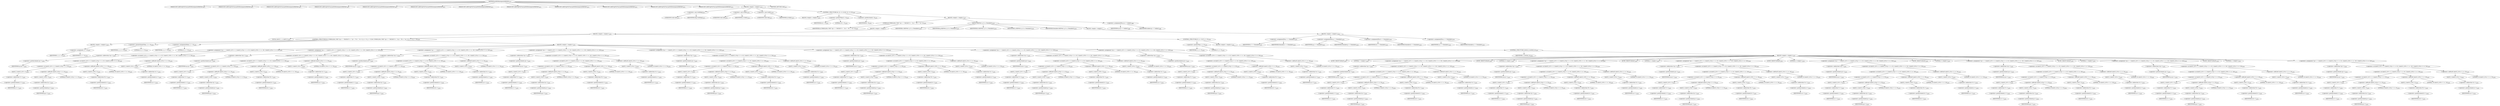 digraph "putRGBAAseparate8bittile" {  
"53842" [label = <(METHOD,putRGBAAseparate8bittile)<SUB>1871</SUB>> ]
"53843" [label = <(PARAM,DECLARESepPutFunc(putRGBAAseparate8bittile))<SUB>1871</SUB>> ]
"53844" [label = <(PARAM,DECLARESepPutFunc(putRGBAAseparate8bittile))<SUB>1871</SUB>> ]
"53845" [label = <(PARAM,DECLARESepPutFunc(putRGBAAseparate8bittile))<SUB>1871</SUB>> ]
"53846" [label = <(PARAM,DECLARESepPutFunc(putRGBAAseparate8bittile))<SUB>1871</SUB>> ]
"53847" [label = <(PARAM,DECLARESepPutFunc(putRGBAAseparate8bittile))<SUB>1871</SUB>> ]
"53848" [label = <(PARAM,DECLARESepPutFunc(putRGBAAseparate8bittile))<SUB>1871</SUB>> ]
"53849" [label = <(PARAM,DECLARESepPutFunc(putRGBAAseparate8bittile))<SUB>1871</SUB>> ]
"53850" [label = <(PARAM,DECLARESepPutFunc(putRGBAAseparate8bittile))<SUB>1871</SUB>> ]
"53851" [label = <(PARAM,DECLARESepPutFunc(putRGBAAseparate8bittile))<SUB>1871</SUB>> ]
"53852" [label = <(PARAM,DECLARESepPutFunc(putRGBAAseparate8bittile))<SUB>1871</SUB>> ]
"53853" [label = <(PARAM,DECLARESepPutFunc(putRGBAAseparate8bittile))<SUB>1871</SUB>> ]
"53854" [label = <(PARAM,DECLARESepPutFunc(putRGBAAseparate8bittile))<SUB>1871</SUB>> ]
"53855" [label = <(BLOCK,&lt;empty&gt;,&lt;empty&gt;)<SUB>1872</SUB>> ]
"53856" [label = <(&lt;operator&gt;.cast,(void)img)<SUB>1873</SUB>> ]
"53857" [label = <(UNKNOWN,void,void)<SUB>1873</SUB>> ]
"53858" [label = <(IDENTIFIER,img,(void)img)<SUB>1873</SUB>> ]
"53859" [label = <(&lt;operator&gt;.cast,(void)x)<SUB>1874</SUB>> ]
"53860" [label = <(UNKNOWN,void,void)<SUB>1874</SUB>> ]
"53861" [label = <(IDENTIFIER,x,(void)x)<SUB>1874</SUB>> ]
"53862" [label = <(&lt;operator&gt;.cast,(void)y)<SUB>1875</SUB>> ]
"53863" [label = <(UNKNOWN,void,void)<SUB>1875</SUB>> ]
"53864" [label = <(IDENTIFIER,y,(void)y)<SUB>1875</SUB>> ]
"53865" [label = <(CONTROL_STRUCTURE,for (;h &gt; 0;--h),for (;h &gt; 0;--h))<SUB>1876</SUB>> ]
"53866" [label = <(BLOCK,&lt;empty&gt;,&lt;empty&gt;)<SUB>1876</SUB>> ]
"53867" [label = <(&lt;operator&gt;.greaterThan,h &gt; 0)<SUB>1876</SUB>> ]
"53868" [label = <(IDENTIFIER,h,h &gt; 0)<SUB>1876</SUB>> ]
"53869" [label = <(LITERAL,0,h &gt; 0)<SUB>1876</SUB>> ]
"53870" [label = <(&lt;operator&gt;.preDecrement,--h)<SUB>1876</SUB>> ]
"53871" [label = <(IDENTIFIER,h,--h)<SUB>1876</SUB>> ]
"53872" [label = <(BLOCK,&lt;empty&gt;,&lt;empty&gt;)<SUB>1877</SUB>> ]
"53873" [label = <(UNROLL8,UNROLL8(w, NOP, *cp++ = PACK4(*r++, *g++, *b++, *a++)))<SUB>1878</SUB>> ]
"53874" [label = <(IDENTIFIER,w,UNROLL8(w, NOP, *cp++ = PACK4(*r++, *g++, *b++, *a++)))<SUB>1878</SUB>> ]
"53875" [label = <(BLOCK,&lt;empty&gt;,&lt;empty&gt;)> ]
"53876" [label = <(BLOCK,&lt;empty&gt;,&lt;empty&gt;)<SUB>1878</SUB>> ]
"53877" [label = <(LOCAL,uint32_t _x: uint32_t)<SUB>1878</SUB>> ]
"53878" [label = <(CONTROL_STRUCTURE,for (UNROLL8(w, NOP, *cp++ = PACK4(*r++, *g++, *b++, *a++))_x &gt;= 8;_x -= 8),for (UNROLL8(w, NOP, *cp++ = PACK4(*r++, *g++, *b++, *a++))_x &gt;= 8;_x -= 8))<SUB>1878</SUB>> ]
"53879" [label = <(BLOCK,&lt;empty&gt;,&lt;empty&gt;)<SUB>1878</SUB>> ]
"53880" [label = <(&lt;operator&gt;.assignment,_x = w)<SUB>1878</SUB>> ]
"53881" [label = <(IDENTIFIER,_x,_x = w)<SUB>1878</SUB>> ]
"53882" [label = <(IDENTIFIER,w,_x = w)<SUB>1878</SUB>> ]
"53883" [label = <(&lt;operator&gt;.greaterEqualsThan,_x &gt;= 8)<SUB>1878</SUB>> ]
"53884" [label = <(IDENTIFIER,_x,_x &gt;= 8)<SUB>1878</SUB>> ]
"53885" [label = <(LITERAL,8,_x &gt;= 8)<SUB>1878</SUB>> ]
"53886" [label = <(&lt;operator&gt;.assignmentMinus,_x -= 8)<SUB>1878</SUB>> ]
"53887" [label = <(IDENTIFIER,_x,_x -= 8)<SUB>1878</SUB>> ]
"53888" [label = <(LITERAL,8,_x -= 8)<SUB>1878</SUB>> ]
"53889" [label = <(BLOCK,&lt;empty&gt;,&lt;empty&gt;)<SUB>1878</SUB>> ]
"53890" [label = <(&lt;operator&gt;.assignment,*cp++ = ((uint32_t)(*r++) | ((uint32_t)(*g++) &lt;&lt; 8) | ((uint32_t)(*b++) &lt;&lt; 16) | ((uint32_t)(*a++) &lt;&lt; 24)))<SUB>1878</SUB>> ]
"53891" [label = <(&lt;operator&gt;.indirection,*cp++)<SUB>1878</SUB>> ]
"53892" [label = <(&lt;operator&gt;.postIncrement,cp++)<SUB>1878</SUB>> ]
"53893" [label = <(IDENTIFIER,cp,cp++)<SUB>1878</SUB>> ]
"53894" [label = <(&lt;operator&gt;.or,(uint32_t)(*r++) | ((uint32_t)(*g++) &lt;&lt; 8) | ((uint32_t)(*b++) &lt;&lt; 16) | ((uint32_t)(*a++) &lt;&lt; 24))<SUB>1878</SUB>> ]
"53895" [label = <(&lt;operator&gt;.or,(uint32_t)(*r++) | ((uint32_t)(*g++) &lt;&lt; 8) | ((uint32_t)(*b++) &lt;&lt; 16))<SUB>1878</SUB>> ]
"53896" [label = <(&lt;operator&gt;.or,(uint32_t)(*r++) | ((uint32_t)(*g++) &lt;&lt; 8))<SUB>1878</SUB>> ]
"53897" [label = <(uint32_t,(uint32_t)(*r++))<SUB>1878</SUB>> ]
"53898" [label = <(&lt;operator&gt;.indirection,*r++)<SUB>1878</SUB>> ]
"53899" [label = <(&lt;operator&gt;.postIncrement,r++)<SUB>1878</SUB>> ]
"53900" [label = <(IDENTIFIER,r,r++)<SUB>1878</SUB>> ]
"53901" [label = <(&lt;operator&gt;.shiftLeft,(uint32_t)(*g++) &lt;&lt; 8)<SUB>1878</SUB>> ]
"53902" [label = <(uint32_t,(uint32_t)(*g++))<SUB>1878</SUB>> ]
"53903" [label = <(&lt;operator&gt;.indirection,*g++)<SUB>1878</SUB>> ]
"53904" [label = <(&lt;operator&gt;.postIncrement,g++)<SUB>1878</SUB>> ]
"53905" [label = <(IDENTIFIER,g,g++)<SUB>1878</SUB>> ]
"53906" [label = <(LITERAL,8,(uint32_t)(*g++) &lt;&lt; 8)<SUB>1878</SUB>> ]
"53907" [label = <(&lt;operator&gt;.shiftLeft,(uint32_t)(*b++) &lt;&lt; 16)<SUB>1878</SUB>> ]
"53908" [label = <(uint32_t,(uint32_t)(*b++))<SUB>1878</SUB>> ]
"53909" [label = <(&lt;operator&gt;.indirection,*b++)<SUB>1878</SUB>> ]
"53910" [label = <(&lt;operator&gt;.postIncrement,b++)<SUB>1878</SUB>> ]
"53911" [label = <(IDENTIFIER,b,b++)<SUB>1878</SUB>> ]
"53912" [label = <(LITERAL,16,(uint32_t)(*b++) &lt;&lt; 16)<SUB>1878</SUB>> ]
"53913" [label = <(&lt;operator&gt;.shiftLeft,(uint32_t)(*a++) &lt;&lt; 24)<SUB>1878</SUB>> ]
"53914" [label = <(uint32_t,(uint32_t)(*a++))<SUB>1878</SUB>> ]
"53915" [label = <(&lt;operator&gt;.indirection,*a++)<SUB>1878</SUB>> ]
"53916" [label = <(&lt;operator&gt;.postIncrement,a++)<SUB>1878</SUB>> ]
"53917" [label = <(IDENTIFIER,a,a++)<SUB>1878</SUB>> ]
"53918" [label = <(LITERAL,24,(uint32_t)(*a++) &lt;&lt; 24)<SUB>1878</SUB>> ]
"53919" [label = <(&lt;operator&gt;.assignment,*cp++ = ((uint32_t)(*r++) | ((uint32_t)(*g++) &lt;&lt; 8) | ((uint32_t)(*b++) &lt;&lt; 16) | ((uint32_t)(*a++) &lt;&lt; 24)))<SUB>1878</SUB>> ]
"53920" [label = <(&lt;operator&gt;.indirection,*cp++)<SUB>1878</SUB>> ]
"53921" [label = <(&lt;operator&gt;.postIncrement,cp++)<SUB>1878</SUB>> ]
"53922" [label = <(IDENTIFIER,cp,cp++)<SUB>1878</SUB>> ]
"53923" [label = <(&lt;operator&gt;.or,(uint32_t)(*r++) | ((uint32_t)(*g++) &lt;&lt; 8) | ((uint32_t)(*b++) &lt;&lt; 16) | ((uint32_t)(*a++) &lt;&lt; 24))<SUB>1878</SUB>> ]
"53924" [label = <(&lt;operator&gt;.or,(uint32_t)(*r++) | ((uint32_t)(*g++) &lt;&lt; 8) | ((uint32_t)(*b++) &lt;&lt; 16))<SUB>1878</SUB>> ]
"53925" [label = <(&lt;operator&gt;.or,(uint32_t)(*r++) | ((uint32_t)(*g++) &lt;&lt; 8))<SUB>1878</SUB>> ]
"53926" [label = <(uint32_t,(uint32_t)(*r++))<SUB>1878</SUB>> ]
"53927" [label = <(&lt;operator&gt;.indirection,*r++)<SUB>1878</SUB>> ]
"53928" [label = <(&lt;operator&gt;.postIncrement,r++)<SUB>1878</SUB>> ]
"53929" [label = <(IDENTIFIER,r,r++)<SUB>1878</SUB>> ]
"53930" [label = <(&lt;operator&gt;.shiftLeft,(uint32_t)(*g++) &lt;&lt; 8)<SUB>1878</SUB>> ]
"53931" [label = <(uint32_t,(uint32_t)(*g++))<SUB>1878</SUB>> ]
"53932" [label = <(&lt;operator&gt;.indirection,*g++)<SUB>1878</SUB>> ]
"53933" [label = <(&lt;operator&gt;.postIncrement,g++)<SUB>1878</SUB>> ]
"53934" [label = <(IDENTIFIER,g,g++)<SUB>1878</SUB>> ]
"53935" [label = <(LITERAL,8,(uint32_t)(*g++) &lt;&lt; 8)<SUB>1878</SUB>> ]
"53936" [label = <(&lt;operator&gt;.shiftLeft,(uint32_t)(*b++) &lt;&lt; 16)<SUB>1878</SUB>> ]
"53937" [label = <(uint32_t,(uint32_t)(*b++))<SUB>1878</SUB>> ]
"53938" [label = <(&lt;operator&gt;.indirection,*b++)<SUB>1878</SUB>> ]
"53939" [label = <(&lt;operator&gt;.postIncrement,b++)<SUB>1878</SUB>> ]
"53940" [label = <(IDENTIFIER,b,b++)<SUB>1878</SUB>> ]
"53941" [label = <(LITERAL,16,(uint32_t)(*b++) &lt;&lt; 16)<SUB>1878</SUB>> ]
"53942" [label = <(&lt;operator&gt;.shiftLeft,(uint32_t)(*a++) &lt;&lt; 24)<SUB>1878</SUB>> ]
"53943" [label = <(uint32_t,(uint32_t)(*a++))<SUB>1878</SUB>> ]
"53944" [label = <(&lt;operator&gt;.indirection,*a++)<SUB>1878</SUB>> ]
"53945" [label = <(&lt;operator&gt;.postIncrement,a++)<SUB>1878</SUB>> ]
"53946" [label = <(IDENTIFIER,a,a++)<SUB>1878</SUB>> ]
"53947" [label = <(LITERAL,24,(uint32_t)(*a++) &lt;&lt; 24)<SUB>1878</SUB>> ]
"53948" [label = <(&lt;operator&gt;.assignment,*cp++ = ((uint32_t)(*r++) | ((uint32_t)(*g++) &lt;&lt; 8) | ((uint32_t)(*b++) &lt;&lt; 16) | ((uint32_t)(*a++) &lt;&lt; 24)))<SUB>1878</SUB>> ]
"53949" [label = <(&lt;operator&gt;.indirection,*cp++)<SUB>1878</SUB>> ]
"53950" [label = <(&lt;operator&gt;.postIncrement,cp++)<SUB>1878</SUB>> ]
"53951" [label = <(IDENTIFIER,cp,cp++)<SUB>1878</SUB>> ]
"53952" [label = <(&lt;operator&gt;.or,(uint32_t)(*r++) | ((uint32_t)(*g++) &lt;&lt; 8) | ((uint32_t)(*b++) &lt;&lt; 16) | ((uint32_t)(*a++) &lt;&lt; 24))<SUB>1878</SUB>> ]
"53953" [label = <(&lt;operator&gt;.or,(uint32_t)(*r++) | ((uint32_t)(*g++) &lt;&lt; 8) | ((uint32_t)(*b++) &lt;&lt; 16))<SUB>1878</SUB>> ]
"53954" [label = <(&lt;operator&gt;.or,(uint32_t)(*r++) | ((uint32_t)(*g++) &lt;&lt; 8))<SUB>1878</SUB>> ]
"53955" [label = <(uint32_t,(uint32_t)(*r++))<SUB>1878</SUB>> ]
"53956" [label = <(&lt;operator&gt;.indirection,*r++)<SUB>1878</SUB>> ]
"53957" [label = <(&lt;operator&gt;.postIncrement,r++)<SUB>1878</SUB>> ]
"53958" [label = <(IDENTIFIER,r,r++)<SUB>1878</SUB>> ]
"53959" [label = <(&lt;operator&gt;.shiftLeft,(uint32_t)(*g++) &lt;&lt; 8)<SUB>1878</SUB>> ]
"53960" [label = <(uint32_t,(uint32_t)(*g++))<SUB>1878</SUB>> ]
"53961" [label = <(&lt;operator&gt;.indirection,*g++)<SUB>1878</SUB>> ]
"53962" [label = <(&lt;operator&gt;.postIncrement,g++)<SUB>1878</SUB>> ]
"53963" [label = <(IDENTIFIER,g,g++)<SUB>1878</SUB>> ]
"53964" [label = <(LITERAL,8,(uint32_t)(*g++) &lt;&lt; 8)<SUB>1878</SUB>> ]
"53965" [label = <(&lt;operator&gt;.shiftLeft,(uint32_t)(*b++) &lt;&lt; 16)<SUB>1878</SUB>> ]
"53966" [label = <(uint32_t,(uint32_t)(*b++))<SUB>1878</SUB>> ]
"53967" [label = <(&lt;operator&gt;.indirection,*b++)<SUB>1878</SUB>> ]
"53968" [label = <(&lt;operator&gt;.postIncrement,b++)<SUB>1878</SUB>> ]
"53969" [label = <(IDENTIFIER,b,b++)<SUB>1878</SUB>> ]
"53970" [label = <(LITERAL,16,(uint32_t)(*b++) &lt;&lt; 16)<SUB>1878</SUB>> ]
"53971" [label = <(&lt;operator&gt;.shiftLeft,(uint32_t)(*a++) &lt;&lt; 24)<SUB>1878</SUB>> ]
"53972" [label = <(uint32_t,(uint32_t)(*a++))<SUB>1878</SUB>> ]
"53973" [label = <(&lt;operator&gt;.indirection,*a++)<SUB>1878</SUB>> ]
"53974" [label = <(&lt;operator&gt;.postIncrement,a++)<SUB>1878</SUB>> ]
"53975" [label = <(IDENTIFIER,a,a++)<SUB>1878</SUB>> ]
"53976" [label = <(LITERAL,24,(uint32_t)(*a++) &lt;&lt; 24)<SUB>1878</SUB>> ]
"53977" [label = <(&lt;operator&gt;.assignment,*cp++ = ((uint32_t)(*r++) | ((uint32_t)(*g++) &lt;&lt; 8) | ((uint32_t)(*b++) &lt;&lt; 16) | ((uint32_t)(*a++) &lt;&lt; 24)))<SUB>1878</SUB>> ]
"53978" [label = <(&lt;operator&gt;.indirection,*cp++)<SUB>1878</SUB>> ]
"53979" [label = <(&lt;operator&gt;.postIncrement,cp++)<SUB>1878</SUB>> ]
"53980" [label = <(IDENTIFIER,cp,cp++)<SUB>1878</SUB>> ]
"53981" [label = <(&lt;operator&gt;.or,(uint32_t)(*r++) | ((uint32_t)(*g++) &lt;&lt; 8) | ((uint32_t)(*b++) &lt;&lt; 16) | ((uint32_t)(*a++) &lt;&lt; 24))<SUB>1878</SUB>> ]
"53982" [label = <(&lt;operator&gt;.or,(uint32_t)(*r++) | ((uint32_t)(*g++) &lt;&lt; 8) | ((uint32_t)(*b++) &lt;&lt; 16))<SUB>1878</SUB>> ]
"53983" [label = <(&lt;operator&gt;.or,(uint32_t)(*r++) | ((uint32_t)(*g++) &lt;&lt; 8))<SUB>1878</SUB>> ]
"53984" [label = <(uint32_t,(uint32_t)(*r++))<SUB>1878</SUB>> ]
"53985" [label = <(&lt;operator&gt;.indirection,*r++)<SUB>1878</SUB>> ]
"53986" [label = <(&lt;operator&gt;.postIncrement,r++)<SUB>1878</SUB>> ]
"53987" [label = <(IDENTIFIER,r,r++)<SUB>1878</SUB>> ]
"53988" [label = <(&lt;operator&gt;.shiftLeft,(uint32_t)(*g++) &lt;&lt; 8)<SUB>1878</SUB>> ]
"53989" [label = <(uint32_t,(uint32_t)(*g++))<SUB>1878</SUB>> ]
"53990" [label = <(&lt;operator&gt;.indirection,*g++)<SUB>1878</SUB>> ]
"53991" [label = <(&lt;operator&gt;.postIncrement,g++)<SUB>1878</SUB>> ]
"53992" [label = <(IDENTIFIER,g,g++)<SUB>1878</SUB>> ]
"53993" [label = <(LITERAL,8,(uint32_t)(*g++) &lt;&lt; 8)<SUB>1878</SUB>> ]
"53994" [label = <(&lt;operator&gt;.shiftLeft,(uint32_t)(*b++) &lt;&lt; 16)<SUB>1878</SUB>> ]
"53995" [label = <(uint32_t,(uint32_t)(*b++))<SUB>1878</SUB>> ]
"53996" [label = <(&lt;operator&gt;.indirection,*b++)<SUB>1878</SUB>> ]
"53997" [label = <(&lt;operator&gt;.postIncrement,b++)<SUB>1878</SUB>> ]
"53998" [label = <(IDENTIFIER,b,b++)<SUB>1878</SUB>> ]
"53999" [label = <(LITERAL,16,(uint32_t)(*b++) &lt;&lt; 16)<SUB>1878</SUB>> ]
"54000" [label = <(&lt;operator&gt;.shiftLeft,(uint32_t)(*a++) &lt;&lt; 24)<SUB>1878</SUB>> ]
"54001" [label = <(uint32_t,(uint32_t)(*a++))<SUB>1878</SUB>> ]
"54002" [label = <(&lt;operator&gt;.indirection,*a++)<SUB>1878</SUB>> ]
"54003" [label = <(&lt;operator&gt;.postIncrement,a++)<SUB>1878</SUB>> ]
"54004" [label = <(IDENTIFIER,a,a++)<SUB>1878</SUB>> ]
"54005" [label = <(LITERAL,24,(uint32_t)(*a++) &lt;&lt; 24)<SUB>1878</SUB>> ]
"54006" [label = <(&lt;operator&gt;.assignment,*cp++ = ((uint32_t)(*r++) | ((uint32_t)(*g++) &lt;&lt; 8) | ((uint32_t)(*b++) &lt;&lt; 16) | ((uint32_t)(*a++) &lt;&lt; 24)))<SUB>1878</SUB>> ]
"54007" [label = <(&lt;operator&gt;.indirection,*cp++)<SUB>1878</SUB>> ]
"54008" [label = <(&lt;operator&gt;.postIncrement,cp++)<SUB>1878</SUB>> ]
"54009" [label = <(IDENTIFIER,cp,cp++)<SUB>1878</SUB>> ]
"54010" [label = <(&lt;operator&gt;.or,(uint32_t)(*r++) | ((uint32_t)(*g++) &lt;&lt; 8) | ((uint32_t)(*b++) &lt;&lt; 16) | ((uint32_t)(*a++) &lt;&lt; 24))<SUB>1878</SUB>> ]
"54011" [label = <(&lt;operator&gt;.or,(uint32_t)(*r++) | ((uint32_t)(*g++) &lt;&lt; 8) | ((uint32_t)(*b++) &lt;&lt; 16))<SUB>1878</SUB>> ]
"54012" [label = <(&lt;operator&gt;.or,(uint32_t)(*r++) | ((uint32_t)(*g++) &lt;&lt; 8))<SUB>1878</SUB>> ]
"54013" [label = <(uint32_t,(uint32_t)(*r++))<SUB>1878</SUB>> ]
"54014" [label = <(&lt;operator&gt;.indirection,*r++)<SUB>1878</SUB>> ]
"54015" [label = <(&lt;operator&gt;.postIncrement,r++)<SUB>1878</SUB>> ]
"54016" [label = <(IDENTIFIER,r,r++)<SUB>1878</SUB>> ]
"54017" [label = <(&lt;operator&gt;.shiftLeft,(uint32_t)(*g++) &lt;&lt; 8)<SUB>1878</SUB>> ]
"54018" [label = <(uint32_t,(uint32_t)(*g++))<SUB>1878</SUB>> ]
"54019" [label = <(&lt;operator&gt;.indirection,*g++)<SUB>1878</SUB>> ]
"54020" [label = <(&lt;operator&gt;.postIncrement,g++)<SUB>1878</SUB>> ]
"54021" [label = <(IDENTIFIER,g,g++)<SUB>1878</SUB>> ]
"54022" [label = <(LITERAL,8,(uint32_t)(*g++) &lt;&lt; 8)<SUB>1878</SUB>> ]
"54023" [label = <(&lt;operator&gt;.shiftLeft,(uint32_t)(*b++) &lt;&lt; 16)<SUB>1878</SUB>> ]
"54024" [label = <(uint32_t,(uint32_t)(*b++))<SUB>1878</SUB>> ]
"54025" [label = <(&lt;operator&gt;.indirection,*b++)<SUB>1878</SUB>> ]
"54026" [label = <(&lt;operator&gt;.postIncrement,b++)<SUB>1878</SUB>> ]
"54027" [label = <(IDENTIFIER,b,b++)<SUB>1878</SUB>> ]
"54028" [label = <(LITERAL,16,(uint32_t)(*b++) &lt;&lt; 16)<SUB>1878</SUB>> ]
"54029" [label = <(&lt;operator&gt;.shiftLeft,(uint32_t)(*a++) &lt;&lt; 24)<SUB>1878</SUB>> ]
"54030" [label = <(uint32_t,(uint32_t)(*a++))<SUB>1878</SUB>> ]
"54031" [label = <(&lt;operator&gt;.indirection,*a++)<SUB>1878</SUB>> ]
"54032" [label = <(&lt;operator&gt;.postIncrement,a++)<SUB>1878</SUB>> ]
"54033" [label = <(IDENTIFIER,a,a++)<SUB>1878</SUB>> ]
"54034" [label = <(LITERAL,24,(uint32_t)(*a++) &lt;&lt; 24)<SUB>1878</SUB>> ]
"54035" [label = <(&lt;operator&gt;.assignment,*cp++ = ((uint32_t)(*r++) | ((uint32_t)(*g++) &lt;&lt; 8) | ((uint32_t)(*b++) &lt;&lt; 16) | ((uint32_t)(*a++) &lt;&lt; 24)))<SUB>1878</SUB>> ]
"54036" [label = <(&lt;operator&gt;.indirection,*cp++)<SUB>1878</SUB>> ]
"54037" [label = <(&lt;operator&gt;.postIncrement,cp++)<SUB>1878</SUB>> ]
"54038" [label = <(IDENTIFIER,cp,cp++)<SUB>1878</SUB>> ]
"54039" [label = <(&lt;operator&gt;.or,(uint32_t)(*r++) | ((uint32_t)(*g++) &lt;&lt; 8) | ((uint32_t)(*b++) &lt;&lt; 16) | ((uint32_t)(*a++) &lt;&lt; 24))<SUB>1878</SUB>> ]
"54040" [label = <(&lt;operator&gt;.or,(uint32_t)(*r++) | ((uint32_t)(*g++) &lt;&lt; 8) | ((uint32_t)(*b++) &lt;&lt; 16))<SUB>1878</SUB>> ]
"54041" [label = <(&lt;operator&gt;.or,(uint32_t)(*r++) | ((uint32_t)(*g++) &lt;&lt; 8))<SUB>1878</SUB>> ]
"54042" [label = <(uint32_t,(uint32_t)(*r++))<SUB>1878</SUB>> ]
"54043" [label = <(&lt;operator&gt;.indirection,*r++)<SUB>1878</SUB>> ]
"54044" [label = <(&lt;operator&gt;.postIncrement,r++)<SUB>1878</SUB>> ]
"54045" [label = <(IDENTIFIER,r,r++)<SUB>1878</SUB>> ]
"54046" [label = <(&lt;operator&gt;.shiftLeft,(uint32_t)(*g++) &lt;&lt; 8)<SUB>1878</SUB>> ]
"54047" [label = <(uint32_t,(uint32_t)(*g++))<SUB>1878</SUB>> ]
"54048" [label = <(&lt;operator&gt;.indirection,*g++)<SUB>1878</SUB>> ]
"54049" [label = <(&lt;operator&gt;.postIncrement,g++)<SUB>1878</SUB>> ]
"54050" [label = <(IDENTIFIER,g,g++)<SUB>1878</SUB>> ]
"54051" [label = <(LITERAL,8,(uint32_t)(*g++) &lt;&lt; 8)<SUB>1878</SUB>> ]
"54052" [label = <(&lt;operator&gt;.shiftLeft,(uint32_t)(*b++) &lt;&lt; 16)<SUB>1878</SUB>> ]
"54053" [label = <(uint32_t,(uint32_t)(*b++))<SUB>1878</SUB>> ]
"54054" [label = <(&lt;operator&gt;.indirection,*b++)<SUB>1878</SUB>> ]
"54055" [label = <(&lt;operator&gt;.postIncrement,b++)<SUB>1878</SUB>> ]
"54056" [label = <(IDENTIFIER,b,b++)<SUB>1878</SUB>> ]
"54057" [label = <(LITERAL,16,(uint32_t)(*b++) &lt;&lt; 16)<SUB>1878</SUB>> ]
"54058" [label = <(&lt;operator&gt;.shiftLeft,(uint32_t)(*a++) &lt;&lt; 24)<SUB>1878</SUB>> ]
"54059" [label = <(uint32_t,(uint32_t)(*a++))<SUB>1878</SUB>> ]
"54060" [label = <(&lt;operator&gt;.indirection,*a++)<SUB>1878</SUB>> ]
"54061" [label = <(&lt;operator&gt;.postIncrement,a++)<SUB>1878</SUB>> ]
"54062" [label = <(IDENTIFIER,a,a++)<SUB>1878</SUB>> ]
"54063" [label = <(LITERAL,24,(uint32_t)(*a++) &lt;&lt; 24)<SUB>1878</SUB>> ]
"54064" [label = <(&lt;operator&gt;.assignment,*cp++ = ((uint32_t)(*r++) | ((uint32_t)(*g++) &lt;&lt; 8) | ((uint32_t)(*b++) &lt;&lt; 16) | ((uint32_t)(*a++) &lt;&lt; 24)))<SUB>1878</SUB>> ]
"54065" [label = <(&lt;operator&gt;.indirection,*cp++)<SUB>1878</SUB>> ]
"54066" [label = <(&lt;operator&gt;.postIncrement,cp++)<SUB>1878</SUB>> ]
"54067" [label = <(IDENTIFIER,cp,cp++)<SUB>1878</SUB>> ]
"54068" [label = <(&lt;operator&gt;.or,(uint32_t)(*r++) | ((uint32_t)(*g++) &lt;&lt; 8) | ((uint32_t)(*b++) &lt;&lt; 16) | ((uint32_t)(*a++) &lt;&lt; 24))<SUB>1878</SUB>> ]
"54069" [label = <(&lt;operator&gt;.or,(uint32_t)(*r++) | ((uint32_t)(*g++) &lt;&lt; 8) | ((uint32_t)(*b++) &lt;&lt; 16))<SUB>1878</SUB>> ]
"54070" [label = <(&lt;operator&gt;.or,(uint32_t)(*r++) | ((uint32_t)(*g++) &lt;&lt; 8))<SUB>1878</SUB>> ]
"54071" [label = <(uint32_t,(uint32_t)(*r++))<SUB>1878</SUB>> ]
"54072" [label = <(&lt;operator&gt;.indirection,*r++)<SUB>1878</SUB>> ]
"54073" [label = <(&lt;operator&gt;.postIncrement,r++)<SUB>1878</SUB>> ]
"54074" [label = <(IDENTIFIER,r,r++)<SUB>1878</SUB>> ]
"54075" [label = <(&lt;operator&gt;.shiftLeft,(uint32_t)(*g++) &lt;&lt; 8)<SUB>1878</SUB>> ]
"54076" [label = <(uint32_t,(uint32_t)(*g++))<SUB>1878</SUB>> ]
"54077" [label = <(&lt;operator&gt;.indirection,*g++)<SUB>1878</SUB>> ]
"54078" [label = <(&lt;operator&gt;.postIncrement,g++)<SUB>1878</SUB>> ]
"54079" [label = <(IDENTIFIER,g,g++)<SUB>1878</SUB>> ]
"54080" [label = <(LITERAL,8,(uint32_t)(*g++) &lt;&lt; 8)<SUB>1878</SUB>> ]
"54081" [label = <(&lt;operator&gt;.shiftLeft,(uint32_t)(*b++) &lt;&lt; 16)<SUB>1878</SUB>> ]
"54082" [label = <(uint32_t,(uint32_t)(*b++))<SUB>1878</SUB>> ]
"54083" [label = <(&lt;operator&gt;.indirection,*b++)<SUB>1878</SUB>> ]
"54084" [label = <(&lt;operator&gt;.postIncrement,b++)<SUB>1878</SUB>> ]
"54085" [label = <(IDENTIFIER,b,b++)<SUB>1878</SUB>> ]
"54086" [label = <(LITERAL,16,(uint32_t)(*b++) &lt;&lt; 16)<SUB>1878</SUB>> ]
"54087" [label = <(&lt;operator&gt;.shiftLeft,(uint32_t)(*a++) &lt;&lt; 24)<SUB>1878</SUB>> ]
"54088" [label = <(uint32_t,(uint32_t)(*a++))<SUB>1878</SUB>> ]
"54089" [label = <(&lt;operator&gt;.indirection,*a++)<SUB>1878</SUB>> ]
"54090" [label = <(&lt;operator&gt;.postIncrement,a++)<SUB>1878</SUB>> ]
"54091" [label = <(IDENTIFIER,a,a++)<SUB>1878</SUB>> ]
"54092" [label = <(LITERAL,24,(uint32_t)(*a++) &lt;&lt; 24)<SUB>1878</SUB>> ]
"54093" [label = <(&lt;operator&gt;.assignment,*cp++ = ((uint32_t)(*r++) | ((uint32_t)(*g++) &lt;&lt; 8) | ((uint32_t)(*b++) &lt;&lt; 16) | ((uint32_t)(*a++) &lt;&lt; 24)))<SUB>1878</SUB>> ]
"54094" [label = <(&lt;operator&gt;.indirection,*cp++)<SUB>1878</SUB>> ]
"54095" [label = <(&lt;operator&gt;.postIncrement,cp++)<SUB>1878</SUB>> ]
"54096" [label = <(IDENTIFIER,cp,cp++)<SUB>1878</SUB>> ]
"54097" [label = <(&lt;operator&gt;.or,(uint32_t)(*r++) | ((uint32_t)(*g++) &lt;&lt; 8) | ((uint32_t)(*b++) &lt;&lt; 16) | ((uint32_t)(*a++) &lt;&lt; 24))<SUB>1878</SUB>> ]
"54098" [label = <(&lt;operator&gt;.or,(uint32_t)(*r++) | ((uint32_t)(*g++) &lt;&lt; 8) | ((uint32_t)(*b++) &lt;&lt; 16))<SUB>1878</SUB>> ]
"54099" [label = <(&lt;operator&gt;.or,(uint32_t)(*r++) | ((uint32_t)(*g++) &lt;&lt; 8))<SUB>1878</SUB>> ]
"54100" [label = <(uint32_t,(uint32_t)(*r++))<SUB>1878</SUB>> ]
"54101" [label = <(&lt;operator&gt;.indirection,*r++)<SUB>1878</SUB>> ]
"54102" [label = <(&lt;operator&gt;.postIncrement,r++)<SUB>1878</SUB>> ]
"54103" [label = <(IDENTIFIER,r,r++)<SUB>1878</SUB>> ]
"54104" [label = <(&lt;operator&gt;.shiftLeft,(uint32_t)(*g++) &lt;&lt; 8)<SUB>1878</SUB>> ]
"54105" [label = <(uint32_t,(uint32_t)(*g++))<SUB>1878</SUB>> ]
"54106" [label = <(&lt;operator&gt;.indirection,*g++)<SUB>1878</SUB>> ]
"54107" [label = <(&lt;operator&gt;.postIncrement,g++)<SUB>1878</SUB>> ]
"54108" [label = <(IDENTIFIER,g,g++)<SUB>1878</SUB>> ]
"54109" [label = <(LITERAL,8,(uint32_t)(*g++) &lt;&lt; 8)<SUB>1878</SUB>> ]
"54110" [label = <(&lt;operator&gt;.shiftLeft,(uint32_t)(*b++) &lt;&lt; 16)<SUB>1878</SUB>> ]
"54111" [label = <(uint32_t,(uint32_t)(*b++))<SUB>1878</SUB>> ]
"54112" [label = <(&lt;operator&gt;.indirection,*b++)<SUB>1878</SUB>> ]
"54113" [label = <(&lt;operator&gt;.postIncrement,b++)<SUB>1878</SUB>> ]
"54114" [label = <(IDENTIFIER,b,b++)<SUB>1878</SUB>> ]
"54115" [label = <(LITERAL,16,(uint32_t)(*b++) &lt;&lt; 16)<SUB>1878</SUB>> ]
"54116" [label = <(&lt;operator&gt;.shiftLeft,(uint32_t)(*a++) &lt;&lt; 24)<SUB>1878</SUB>> ]
"54117" [label = <(uint32_t,(uint32_t)(*a++))<SUB>1878</SUB>> ]
"54118" [label = <(&lt;operator&gt;.indirection,*a++)<SUB>1878</SUB>> ]
"54119" [label = <(&lt;operator&gt;.postIncrement,a++)<SUB>1878</SUB>> ]
"54120" [label = <(IDENTIFIER,a,a++)<SUB>1878</SUB>> ]
"54121" [label = <(LITERAL,24,(uint32_t)(*a++) &lt;&lt; 24)<SUB>1878</SUB>> ]
"54122" [label = <(CONTROL_STRUCTURE,if (_x &gt; 0),if (_x &gt; 0))<SUB>1878</SUB>> ]
"54123" [label = <(&lt;operator&gt;.greaterThan,_x &gt; 0)<SUB>1878</SUB>> ]
"54124" [label = <(IDENTIFIER,_x,_x &gt; 0)<SUB>1878</SUB>> ]
"54125" [label = <(LITERAL,0,_x &gt; 0)<SUB>1878</SUB>> ]
"54126" [label = <(BLOCK,&lt;empty&gt;,&lt;empty&gt;)<SUB>1878</SUB>> ]
"54127" [label = <(CONTROL_STRUCTURE,switch(_x),switch(_x))<SUB>1878</SUB>> ]
"54128" [label = <(IDENTIFIER,_x,switch(_x))<SUB>1878</SUB>> ]
"54129" [label = <(BLOCK,&lt;empty&gt;,&lt;empty&gt;)<SUB>1878</SUB>> ]
"54130" [label = <(JUMP_TARGET,default)<SUB>1878</SUB>> ]
"54131" [label = <(LITERAL,7,&lt;empty&gt;)<SUB>1878</SUB>> ]
"54132" [label = <(&lt;operator&gt;.assignment,*cp++ = ((uint32_t)(*r++) | ((uint32_t)(*g++) &lt;&lt; 8) | ((uint32_t)(*b++) &lt;&lt; 16) | ((uint32_t)(*a++) &lt;&lt; 24)))<SUB>1878</SUB>> ]
"54133" [label = <(&lt;operator&gt;.indirection,*cp++)<SUB>1878</SUB>> ]
"54134" [label = <(&lt;operator&gt;.postIncrement,cp++)<SUB>1878</SUB>> ]
"54135" [label = <(IDENTIFIER,cp,cp++)<SUB>1878</SUB>> ]
"54136" [label = <(&lt;operator&gt;.or,(uint32_t)(*r++) | ((uint32_t)(*g++) &lt;&lt; 8) | ((uint32_t)(*b++) &lt;&lt; 16) | ((uint32_t)(*a++) &lt;&lt; 24))<SUB>1878</SUB>> ]
"54137" [label = <(&lt;operator&gt;.or,(uint32_t)(*r++) | ((uint32_t)(*g++) &lt;&lt; 8) | ((uint32_t)(*b++) &lt;&lt; 16))<SUB>1878</SUB>> ]
"54138" [label = <(&lt;operator&gt;.or,(uint32_t)(*r++) | ((uint32_t)(*g++) &lt;&lt; 8))<SUB>1878</SUB>> ]
"54139" [label = <(uint32_t,(uint32_t)(*r++))<SUB>1878</SUB>> ]
"54140" [label = <(&lt;operator&gt;.indirection,*r++)<SUB>1878</SUB>> ]
"54141" [label = <(&lt;operator&gt;.postIncrement,r++)<SUB>1878</SUB>> ]
"54142" [label = <(IDENTIFIER,r,r++)<SUB>1878</SUB>> ]
"54143" [label = <(&lt;operator&gt;.shiftLeft,(uint32_t)(*g++) &lt;&lt; 8)<SUB>1878</SUB>> ]
"54144" [label = <(uint32_t,(uint32_t)(*g++))<SUB>1878</SUB>> ]
"54145" [label = <(&lt;operator&gt;.indirection,*g++)<SUB>1878</SUB>> ]
"54146" [label = <(&lt;operator&gt;.postIncrement,g++)<SUB>1878</SUB>> ]
"54147" [label = <(IDENTIFIER,g,g++)<SUB>1878</SUB>> ]
"54148" [label = <(LITERAL,8,(uint32_t)(*g++) &lt;&lt; 8)<SUB>1878</SUB>> ]
"54149" [label = <(&lt;operator&gt;.shiftLeft,(uint32_t)(*b++) &lt;&lt; 16)<SUB>1878</SUB>> ]
"54150" [label = <(uint32_t,(uint32_t)(*b++))<SUB>1878</SUB>> ]
"54151" [label = <(&lt;operator&gt;.indirection,*b++)<SUB>1878</SUB>> ]
"54152" [label = <(&lt;operator&gt;.postIncrement,b++)<SUB>1878</SUB>> ]
"54153" [label = <(IDENTIFIER,b,b++)<SUB>1878</SUB>> ]
"54154" [label = <(LITERAL,16,(uint32_t)(*b++) &lt;&lt; 16)<SUB>1878</SUB>> ]
"54155" [label = <(&lt;operator&gt;.shiftLeft,(uint32_t)(*a++) &lt;&lt; 24)<SUB>1878</SUB>> ]
"54156" [label = <(uint32_t,(uint32_t)(*a++))<SUB>1878</SUB>> ]
"54157" [label = <(&lt;operator&gt;.indirection,*a++)<SUB>1878</SUB>> ]
"54158" [label = <(&lt;operator&gt;.postIncrement,a++)<SUB>1878</SUB>> ]
"54159" [label = <(IDENTIFIER,a,a++)<SUB>1878</SUB>> ]
"54160" [label = <(LITERAL,24,(uint32_t)(*a++) &lt;&lt; 24)<SUB>1878</SUB>> ]
"54161" [label = <(JUMP_TARGET,default)<SUB>1878</SUB>> ]
"54162" [label = <(LITERAL,6,&lt;empty&gt;)<SUB>1878</SUB>> ]
"54163" [label = <(&lt;operator&gt;.assignment,*cp++ = ((uint32_t)(*r++) | ((uint32_t)(*g++) &lt;&lt; 8) | ((uint32_t)(*b++) &lt;&lt; 16) | ((uint32_t)(*a++) &lt;&lt; 24)))<SUB>1878</SUB>> ]
"54164" [label = <(&lt;operator&gt;.indirection,*cp++)<SUB>1878</SUB>> ]
"54165" [label = <(&lt;operator&gt;.postIncrement,cp++)<SUB>1878</SUB>> ]
"54166" [label = <(IDENTIFIER,cp,cp++)<SUB>1878</SUB>> ]
"54167" [label = <(&lt;operator&gt;.or,(uint32_t)(*r++) | ((uint32_t)(*g++) &lt;&lt; 8) | ((uint32_t)(*b++) &lt;&lt; 16) | ((uint32_t)(*a++) &lt;&lt; 24))<SUB>1878</SUB>> ]
"54168" [label = <(&lt;operator&gt;.or,(uint32_t)(*r++) | ((uint32_t)(*g++) &lt;&lt; 8) | ((uint32_t)(*b++) &lt;&lt; 16))<SUB>1878</SUB>> ]
"54169" [label = <(&lt;operator&gt;.or,(uint32_t)(*r++) | ((uint32_t)(*g++) &lt;&lt; 8))<SUB>1878</SUB>> ]
"54170" [label = <(uint32_t,(uint32_t)(*r++))<SUB>1878</SUB>> ]
"54171" [label = <(&lt;operator&gt;.indirection,*r++)<SUB>1878</SUB>> ]
"54172" [label = <(&lt;operator&gt;.postIncrement,r++)<SUB>1878</SUB>> ]
"54173" [label = <(IDENTIFIER,r,r++)<SUB>1878</SUB>> ]
"54174" [label = <(&lt;operator&gt;.shiftLeft,(uint32_t)(*g++) &lt;&lt; 8)<SUB>1878</SUB>> ]
"54175" [label = <(uint32_t,(uint32_t)(*g++))<SUB>1878</SUB>> ]
"54176" [label = <(&lt;operator&gt;.indirection,*g++)<SUB>1878</SUB>> ]
"54177" [label = <(&lt;operator&gt;.postIncrement,g++)<SUB>1878</SUB>> ]
"54178" [label = <(IDENTIFIER,g,g++)<SUB>1878</SUB>> ]
"54179" [label = <(LITERAL,8,(uint32_t)(*g++) &lt;&lt; 8)<SUB>1878</SUB>> ]
"54180" [label = <(&lt;operator&gt;.shiftLeft,(uint32_t)(*b++) &lt;&lt; 16)<SUB>1878</SUB>> ]
"54181" [label = <(uint32_t,(uint32_t)(*b++))<SUB>1878</SUB>> ]
"54182" [label = <(&lt;operator&gt;.indirection,*b++)<SUB>1878</SUB>> ]
"54183" [label = <(&lt;operator&gt;.postIncrement,b++)<SUB>1878</SUB>> ]
"54184" [label = <(IDENTIFIER,b,b++)<SUB>1878</SUB>> ]
"54185" [label = <(LITERAL,16,(uint32_t)(*b++) &lt;&lt; 16)<SUB>1878</SUB>> ]
"54186" [label = <(&lt;operator&gt;.shiftLeft,(uint32_t)(*a++) &lt;&lt; 24)<SUB>1878</SUB>> ]
"54187" [label = <(uint32_t,(uint32_t)(*a++))<SUB>1878</SUB>> ]
"54188" [label = <(&lt;operator&gt;.indirection,*a++)<SUB>1878</SUB>> ]
"54189" [label = <(&lt;operator&gt;.postIncrement,a++)<SUB>1878</SUB>> ]
"54190" [label = <(IDENTIFIER,a,a++)<SUB>1878</SUB>> ]
"54191" [label = <(LITERAL,24,(uint32_t)(*a++) &lt;&lt; 24)<SUB>1878</SUB>> ]
"54192" [label = <(JUMP_TARGET,default)<SUB>1878</SUB>> ]
"54193" [label = <(LITERAL,5,&lt;empty&gt;)<SUB>1878</SUB>> ]
"54194" [label = <(&lt;operator&gt;.assignment,*cp++ = ((uint32_t)(*r++) | ((uint32_t)(*g++) &lt;&lt; 8) | ((uint32_t)(*b++) &lt;&lt; 16) | ((uint32_t)(*a++) &lt;&lt; 24)))<SUB>1878</SUB>> ]
"54195" [label = <(&lt;operator&gt;.indirection,*cp++)<SUB>1878</SUB>> ]
"54196" [label = <(&lt;operator&gt;.postIncrement,cp++)<SUB>1878</SUB>> ]
"54197" [label = <(IDENTIFIER,cp,cp++)<SUB>1878</SUB>> ]
"54198" [label = <(&lt;operator&gt;.or,(uint32_t)(*r++) | ((uint32_t)(*g++) &lt;&lt; 8) | ((uint32_t)(*b++) &lt;&lt; 16) | ((uint32_t)(*a++) &lt;&lt; 24))<SUB>1878</SUB>> ]
"54199" [label = <(&lt;operator&gt;.or,(uint32_t)(*r++) | ((uint32_t)(*g++) &lt;&lt; 8) | ((uint32_t)(*b++) &lt;&lt; 16))<SUB>1878</SUB>> ]
"54200" [label = <(&lt;operator&gt;.or,(uint32_t)(*r++) | ((uint32_t)(*g++) &lt;&lt; 8))<SUB>1878</SUB>> ]
"54201" [label = <(uint32_t,(uint32_t)(*r++))<SUB>1878</SUB>> ]
"54202" [label = <(&lt;operator&gt;.indirection,*r++)<SUB>1878</SUB>> ]
"54203" [label = <(&lt;operator&gt;.postIncrement,r++)<SUB>1878</SUB>> ]
"54204" [label = <(IDENTIFIER,r,r++)<SUB>1878</SUB>> ]
"54205" [label = <(&lt;operator&gt;.shiftLeft,(uint32_t)(*g++) &lt;&lt; 8)<SUB>1878</SUB>> ]
"54206" [label = <(uint32_t,(uint32_t)(*g++))<SUB>1878</SUB>> ]
"54207" [label = <(&lt;operator&gt;.indirection,*g++)<SUB>1878</SUB>> ]
"54208" [label = <(&lt;operator&gt;.postIncrement,g++)<SUB>1878</SUB>> ]
"54209" [label = <(IDENTIFIER,g,g++)<SUB>1878</SUB>> ]
"54210" [label = <(LITERAL,8,(uint32_t)(*g++) &lt;&lt; 8)<SUB>1878</SUB>> ]
"54211" [label = <(&lt;operator&gt;.shiftLeft,(uint32_t)(*b++) &lt;&lt; 16)<SUB>1878</SUB>> ]
"54212" [label = <(uint32_t,(uint32_t)(*b++))<SUB>1878</SUB>> ]
"54213" [label = <(&lt;operator&gt;.indirection,*b++)<SUB>1878</SUB>> ]
"54214" [label = <(&lt;operator&gt;.postIncrement,b++)<SUB>1878</SUB>> ]
"54215" [label = <(IDENTIFIER,b,b++)<SUB>1878</SUB>> ]
"54216" [label = <(LITERAL,16,(uint32_t)(*b++) &lt;&lt; 16)<SUB>1878</SUB>> ]
"54217" [label = <(&lt;operator&gt;.shiftLeft,(uint32_t)(*a++) &lt;&lt; 24)<SUB>1878</SUB>> ]
"54218" [label = <(uint32_t,(uint32_t)(*a++))<SUB>1878</SUB>> ]
"54219" [label = <(&lt;operator&gt;.indirection,*a++)<SUB>1878</SUB>> ]
"54220" [label = <(&lt;operator&gt;.postIncrement,a++)<SUB>1878</SUB>> ]
"54221" [label = <(IDENTIFIER,a,a++)<SUB>1878</SUB>> ]
"54222" [label = <(LITERAL,24,(uint32_t)(*a++) &lt;&lt; 24)<SUB>1878</SUB>> ]
"54223" [label = <(JUMP_TARGET,default)<SUB>1878</SUB>> ]
"54224" [label = <(LITERAL,4,&lt;empty&gt;)<SUB>1878</SUB>> ]
"54225" [label = <(&lt;operator&gt;.assignment,*cp++ = ((uint32_t)(*r++) | ((uint32_t)(*g++) &lt;&lt; 8) | ((uint32_t)(*b++) &lt;&lt; 16) | ((uint32_t)(*a++) &lt;&lt; 24)))<SUB>1878</SUB>> ]
"54226" [label = <(&lt;operator&gt;.indirection,*cp++)<SUB>1878</SUB>> ]
"54227" [label = <(&lt;operator&gt;.postIncrement,cp++)<SUB>1878</SUB>> ]
"54228" [label = <(IDENTIFIER,cp,cp++)<SUB>1878</SUB>> ]
"54229" [label = <(&lt;operator&gt;.or,(uint32_t)(*r++) | ((uint32_t)(*g++) &lt;&lt; 8) | ((uint32_t)(*b++) &lt;&lt; 16) | ((uint32_t)(*a++) &lt;&lt; 24))<SUB>1878</SUB>> ]
"54230" [label = <(&lt;operator&gt;.or,(uint32_t)(*r++) | ((uint32_t)(*g++) &lt;&lt; 8) | ((uint32_t)(*b++) &lt;&lt; 16))<SUB>1878</SUB>> ]
"54231" [label = <(&lt;operator&gt;.or,(uint32_t)(*r++) | ((uint32_t)(*g++) &lt;&lt; 8))<SUB>1878</SUB>> ]
"54232" [label = <(uint32_t,(uint32_t)(*r++))<SUB>1878</SUB>> ]
"54233" [label = <(&lt;operator&gt;.indirection,*r++)<SUB>1878</SUB>> ]
"54234" [label = <(&lt;operator&gt;.postIncrement,r++)<SUB>1878</SUB>> ]
"54235" [label = <(IDENTIFIER,r,r++)<SUB>1878</SUB>> ]
"54236" [label = <(&lt;operator&gt;.shiftLeft,(uint32_t)(*g++) &lt;&lt; 8)<SUB>1878</SUB>> ]
"54237" [label = <(uint32_t,(uint32_t)(*g++))<SUB>1878</SUB>> ]
"54238" [label = <(&lt;operator&gt;.indirection,*g++)<SUB>1878</SUB>> ]
"54239" [label = <(&lt;operator&gt;.postIncrement,g++)<SUB>1878</SUB>> ]
"54240" [label = <(IDENTIFIER,g,g++)<SUB>1878</SUB>> ]
"54241" [label = <(LITERAL,8,(uint32_t)(*g++) &lt;&lt; 8)<SUB>1878</SUB>> ]
"54242" [label = <(&lt;operator&gt;.shiftLeft,(uint32_t)(*b++) &lt;&lt; 16)<SUB>1878</SUB>> ]
"54243" [label = <(uint32_t,(uint32_t)(*b++))<SUB>1878</SUB>> ]
"54244" [label = <(&lt;operator&gt;.indirection,*b++)<SUB>1878</SUB>> ]
"54245" [label = <(&lt;operator&gt;.postIncrement,b++)<SUB>1878</SUB>> ]
"54246" [label = <(IDENTIFIER,b,b++)<SUB>1878</SUB>> ]
"54247" [label = <(LITERAL,16,(uint32_t)(*b++) &lt;&lt; 16)<SUB>1878</SUB>> ]
"54248" [label = <(&lt;operator&gt;.shiftLeft,(uint32_t)(*a++) &lt;&lt; 24)<SUB>1878</SUB>> ]
"54249" [label = <(uint32_t,(uint32_t)(*a++))<SUB>1878</SUB>> ]
"54250" [label = <(&lt;operator&gt;.indirection,*a++)<SUB>1878</SUB>> ]
"54251" [label = <(&lt;operator&gt;.postIncrement,a++)<SUB>1878</SUB>> ]
"54252" [label = <(IDENTIFIER,a,a++)<SUB>1878</SUB>> ]
"54253" [label = <(LITERAL,24,(uint32_t)(*a++) &lt;&lt; 24)<SUB>1878</SUB>> ]
"54254" [label = <(JUMP_TARGET,default)<SUB>1878</SUB>> ]
"54255" [label = <(LITERAL,3,&lt;empty&gt;)<SUB>1878</SUB>> ]
"54256" [label = <(&lt;operator&gt;.assignment,*cp++ = ((uint32_t)(*r++) | ((uint32_t)(*g++) &lt;&lt; 8) | ((uint32_t)(*b++) &lt;&lt; 16) | ((uint32_t)(*a++) &lt;&lt; 24)))<SUB>1878</SUB>> ]
"54257" [label = <(&lt;operator&gt;.indirection,*cp++)<SUB>1878</SUB>> ]
"54258" [label = <(&lt;operator&gt;.postIncrement,cp++)<SUB>1878</SUB>> ]
"54259" [label = <(IDENTIFIER,cp,cp++)<SUB>1878</SUB>> ]
"54260" [label = <(&lt;operator&gt;.or,(uint32_t)(*r++) | ((uint32_t)(*g++) &lt;&lt; 8) | ((uint32_t)(*b++) &lt;&lt; 16) | ((uint32_t)(*a++) &lt;&lt; 24))<SUB>1878</SUB>> ]
"54261" [label = <(&lt;operator&gt;.or,(uint32_t)(*r++) | ((uint32_t)(*g++) &lt;&lt; 8) | ((uint32_t)(*b++) &lt;&lt; 16))<SUB>1878</SUB>> ]
"54262" [label = <(&lt;operator&gt;.or,(uint32_t)(*r++) | ((uint32_t)(*g++) &lt;&lt; 8))<SUB>1878</SUB>> ]
"54263" [label = <(uint32_t,(uint32_t)(*r++))<SUB>1878</SUB>> ]
"54264" [label = <(&lt;operator&gt;.indirection,*r++)<SUB>1878</SUB>> ]
"54265" [label = <(&lt;operator&gt;.postIncrement,r++)<SUB>1878</SUB>> ]
"54266" [label = <(IDENTIFIER,r,r++)<SUB>1878</SUB>> ]
"54267" [label = <(&lt;operator&gt;.shiftLeft,(uint32_t)(*g++) &lt;&lt; 8)<SUB>1878</SUB>> ]
"54268" [label = <(uint32_t,(uint32_t)(*g++))<SUB>1878</SUB>> ]
"54269" [label = <(&lt;operator&gt;.indirection,*g++)<SUB>1878</SUB>> ]
"54270" [label = <(&lt;operator&gt;.postIncrement,g++)<SUB>1878</SUB>> ]
"54271" [label = <(IDENTIFIER,g,g++)<SUB>1878</SUB>> ]
"54272" [label = <(LITERAL,8,(uint32_t)(*g++) &lt;&lt; 8)<SUB>1878</SUB>> ]
"54273" [label = <(&lt;operator&gt;.shiftLeft,(uint32_t)(*b++) &lt;&lt; 16)<SUB>1878</SUB>> ]
"54274" [label = <(uint32_t,(uint32_t)(*b++))<SUB>1878</SUB>> ]
"54275" [label = <(&lt;operator&gt;.indirection,*b++)<SUB>1878</SUB>> ]
"54276" [label = <(&lt;operator&gt;.postIncrement,b++)<SUB>1878</SUB>> ]
"54277" [label = <(IDENTIFIER,b,b++)<SUB>1878</SUB>> ]
"54278" [label = <(LITERAL,16,(uint32_t)(*b++) &lt;&lt; 16)<SUB>1878</SUB>> ]
"54279" [label = <(&lt;operator&gt;.shiftLeft,(uint32_t)(*a++) &lt;&lt; 24)<SUB>1878</SUB>> ]
"54280" [label = <(uint32_t,(uint32_t)(*a++))<SUB>1878</SUB>> ]
"54281" [label = <(&lt;operator&gt;.indirection,*a++)<SUB>1878</SUB>> ]
"54282" [label = <(&lt;operator&gt;.postIncrement,a++)<SUB>1878</SUB>> ]
"54283" [label = <(IDENTIFIER,a,a++)<SUB>1878</SUB>> ]
"54284" [label = <(LITERAL,24,(uint32_t)(*a++) &lt;&lt; 24)<SUB>1878</SUB>> ]
"54285" [label = <(JUMP_TARGET,default)<SUB>1878</SUB>> ]
"54286" [label = <(LITERAL,2,&lt;empty&gt;)<SUB>1878</SUB>> ]
"54287" [label = <(&lt;operator&gt;.assignment,*cp++ = ((uint32_t)(*r++) | ((uint32_t)(*g++) &lt;&lt; 8) | ((uint32_t)(*b++) &lt;&lt; 16) | ((uint32_t)(*a++) &lt;&lt; 24)))<SUB>1878</SUB>> ]
"54288" [label = <(&lt;operator&gt;.indirection,*cp++)<SUB>1878</SUB>> ]
"54289" [label = <(&lt;operator&gt;.postIncrement,cp++)<SUB>1878</SUB>> ]
"54290" [label = <(IDENTIFIER,cp,cp++)<SUB>1878</SUB>> ]
"54291" [label = <(&lt;operator&gt;.or,(uint32_t)(*r++) | ((uint32_t)(*g++) &lt;&lt; 8) | ((uint32_t)(*b++) &lt;&lt; 16) | ((uint32_t)(*a++) &lt;&lt; 24))<SUB>1878</SUB>> ]
"54292" [label = <(&lt;operator&gt;.or,(uint32_t)(*r++) | ((uint32_t)(*g++) &lt;&lt; 8) | ((uint32_t)(*b++) &lt;&lt; 16))<SUB>1878</SUB>> ]
"54293" [label = <(&lt;operator&gt;.or,(uint32_t)(*r++) | ((uint32_t)(*g++) &lt;&lt; 8))<SUB>1878</SUB>> ]
"54294" [label = <(uint32_t,(uint32_t)(*r++))<SUB>1878</SUB>> ]
"54295" [label = <(&lt;operator&gt;.indirection,*r++)<SUB>1878</SUB>> ]
"54296" [label = <(&lt;operator&gt;.postIncrement,r++)<SUB>1878</SUB>> ]
"54297" [label = <(IDENTIFIER,r,r++)<SUB>1878</SUB>> ]
"54298" [label = <(&lt;operator&gt;.shiftLeft,(uint32_t)(*g++) &lt;&lt; 8)<SUB>1878</SUB>> ]
"54299" [label = <(uint32_t,(uint32_t)(*g++))<SUB>1878</SUB>> ]
"54300" [label = <(&lt;operator&gt;.indirection,*g++)<SUB>1878</SUB>> ]
"54301" [label = <(&lt;operator&gt;.postIncrement,g++)<SUB>1878</SUB>> ]
"54302" [label = <(IDENTIFIER,g,g++)<SUB>1878</SUB>> ]
"54303" [label = <(LITERAL,8,(uint32_t)(*g++) &lt;&lt; 8)<SUB>1878</SUB>> ]
"54304" [label = <(&lt;operator&gt;.shiftLeft,(uint32_t)(*b++) &lt;&lt; 16)<SUB>1878</SUB>> ]
"54305" [label = <(uint32_t,(uint32_t)(*b++))<SUB>1878</SUB>> ]
"54306" [label = <(&lt;operator&gt;.indirection,*b++)<SUB>1878</SUB>> ]
"54307" [label = <(&lt;operator&gt;.postIncrement,b++)<SUB>1878</SUB>> ]
"54308" [label = <(IDENTIFIER,b,b++)<SUB>1878</SUB>> ]
"54309" [label = <(LITERAL,16,(uint32_t)(*b++) &lt;&lt; 16)<SUB>1878</SUB>> ]
"54310" [label = <(&lt;operator&gt;.shiftLeft,(uint32_t)(*a++) &lt;&lt; 24)<SUB>1878</SUB>> ]
"54311" [label = <(uint32_t,(uint32_t)(*a++))<SUB>1878</SUB>> ]
"54312" [label = <(&lt;operator&gt;.indirection,*a++)<SUB>1878</SUB>> ]
"54313" [label = <(&lt;operator&gt;.postIncrement,a++)<SUB>1878</SUB>> ]
"54314" [label = <(IDENTIFIER,a,a++)<SUB>1878</SUB>> ]
"54315" [label = <(LITERAL,24,(uint32_t)(*a++) &lt;&lt; 24)<SUB>1878</SUB>> ]
"54316" [label = <(JUMP_TARGET,default)<SUB>1878</SUB>> ]
"54317" [label = <(LITERAL,1,&lt;empty&gt;)<SUB>1878</SUB>> ]
"54318" [label = <(&lt;operator&gt;.assignment,*cp++ = ((uint32_t)(*r++) | ((uint32_t)(*g++) &lt;&lt; 8) | ((uint32_t)(*b++) &lt;&lt; 16) | ((uint32_t)(*a++) &lt;&lt; 24)))<SUB>1878</SUB>> ]
"54319" [label = <(&lt;operator&gt;.indirection,*cp++)<SUB>1878</SUB>> ]
"54320" [label = <(&lt;operator&gt;.postIncrement,cp++)<SUB>1878</SUB>> ]
"54321" [label = <(IDENTIFIER,cp,cp++)<SUB>1878</SUB>> ]
"54322" [label = <(&lt;operator&gt;.or,(uint32_t)(*r++) | ((uint32_t)(*g++) &lt;&lt; 8) | ((uint32_t)(*b++) &lt;&lt; 16) | ((uint32_t)(*a++) &lt;&lt; 24))<SUB>1878</SUB>> ]
"54323" [label = <(&lt;operator&gt;.or,(uint32_t)(*r++) | ((uint32_t)(*g++) &lt;&lt; 8) | ((uint32_t)(*b++) &lt;&lt; 16))<SUB>1878</SUB>> ]
"54324" [label = <(&lt;operator&gt;.or,(uint32_t)(*r++) | ((uint32_t)(*g++) &lt;&lt; 8))<SUB>1878</SUB>> ]
"54325" [label = <(uint32_t,(uint32_t)(*r++))<SUB>1878</SUB>> ]
"54326" [label = <(&lt;operator&gt;.indirection,*r++)<SUB>1878</SUB>> ]
"54327" [label = <(&lt;operator&gt;.postIncrement,r++)<SUB>1878</SUB>> ]
"54328" [label = <(IDENTIFIER,r,r++)<SUB>1878</SUB>> ]
"54329" [label = <(&lt;operator&gt;.shiftLeft,(uint32_t)(*g++) &lt;&lt; 8)<SUB>1878</SUB>> ]
"54330" [label = <(uint32_t,(uint32_t)(*g++))<SUB>1878</SUB>> ]
"54331" [label = <(&lt;operator&gt;.indirection,*g++)<SUB>1878</SUB>> ]
"54332" [label = <(&lt;operator&gt;.postIncrement,g++)<SUB>1878</SUB>> ]
"54333" [label = <(IDENTIFIER,g,g++)<SUB>1878</SUB>> ]
"54334" [label = <(LITERAL,8,(uint32_t)(*g++) &lt;&lt; 8)<SUB>1878</SUB>> ]
"54335" [label = <(&lt;operator&gt;.shiftLeft,(uint32_t)(*b++) &lt;&lt; 16)<SUB>1878</SUB>> ]
"54336" [label = <(uint32_t,(uint32_t)(*b++))<SUB>1878</SUB>> ]
"54337" [label = <(&lt;operator&gt;.indirection,*b++)<SUB>1878</SUB>> ]
"54338" [label = <(&lt;operator&gt;.postIncrement,b++)<SUB>1878</SUB>> ]
"54339" [label = <(IDENTIFIER,b,b++)<SUB>1878</SUB>> ]
"54340" [label = <(LITERAL,16,(uint32_t)(*b++) &lt;&lt; 16)<SUB>1878</SUB>> ]
"54341" [label = <(&lt;operator&gt;.shiftLeft,(uint32_t)(*a++) &lt;&lt; 24)<SUB>1878</SUB>> ]
"54342" [label = <(uint32_t,(uint32_t)(*a++))<SUB>1878</SUB>> ]
"54343" [label = <(&lt;operator&gt;.indirection,*a++)<SUB>1878</SUB>> ]
"54344" [label = <(&lt;operator&gt;.postIncrement,a++)<SUB>1878</SUB>> ]
"54345" [label = <(IDENTIFIER,a,a++)<SUB>1878</SUB>> ]
"54346" [label = <(LITERAL,24,(uint32_t)(*a++) &lt;&lt; 24)<SUB>1878</SUB>> ]
"54347" [label = <(SKEW4,SKEW4(r, g, b, a, fromskew))<SUB>1879</SUB>> ]
"54348" [label = <(IDENTIFIER,r,SKEW4(r, g, b, a, fromskew))<SUB>1879</SUB>> ]
"54349" [label = <(IDENTIFIER,g,SKEW4(r, g, b, a, fromskew))<SUB>1879</SUB>> ]
"54350" [label = <(IDENTIFIER,b,SKEW4(r, g, b, a, fromskew))<SUB>1879</SUB>> ]
"54351" [label = <(IDENTIFIER,a,SKEW4(r, g, b, a, fromskew))<SUB>1879</SUB>> ]
"54352" [label = <(IDENTIFIER,fromskew,SKEW4(r, g, b, a, fromskew))<SUB>1879</SUB>> ]
"54353" [label = <(BLOCK,&lt;empty&gt;,&lt;empty&gt;)> ]
"54354" [label = <(BLOCK,&lt;empty&gt;,&lt;empty&gt;)<SUB>1879</SUB>> ]
"54355" [label = <(&lt;operator&gt;.assignmentPlus,r += fromskew)<SUB>1879</SUB>> ]
"54356" [label = <(IDENTIFIER,r,r += fromskew)<SUB>1879</SUB>> ]
"54357" [label = <(IDENTIFIER,fromskew,r += fromskew)<SUB>1879</SUB>> ]
"54358" [label = <(&lt;operator&gt;.assignmentPlus,g += fromskew)<SUB>1879</SUB>> ]
"54359" [label = <(IDENTIFIER,g,g += fromskew)<SUB>1879</SUB>> ]
"54360" [label = <(IDENTIFIER,fromskew,g += fromskew)<SUB>1879</SUB>> ]
"54361" [label = <(&lt;operator&gt;.assignmentPlus,b += fromskew)<SUB>1879</SUB>> ]
"54362" [label = <(IDENTIFIER,b,b += fromskew)<SUB>1879</SUB>> ]
"54363" [label = <(IDENTIFIER,fromskew,b += fromskew)<SUB>1879</SUB>> ]
"54364" [label = <(&lt;operator&gt;.assignmentPlus,a += fromskew)<SUB>1879</SUB>> ]
"54365" [label = <(IDENTIFIER,a,a += fromskew)<SUB>1879</SUB>> ]
"54366" [label = <(IDENTIFIER,fromskew,a += fromskew)<SUB>1879</SUB>> ]
"54367" [label = <(&lt;operator&gt;.assignmentPlus,cp += toskew)<SUB>1880</SUB>> ]
"54368" [label = <(IDENTIFIER,cp,cp += toskew)<SUB>1880</SUB>> ]
"54369" [label = <(IDENTIFIER,toskew,cp += toskew)<SUB>1880</SUB>> ]
"54370" [label = <(METHOD_RETURN,void)<SUB>1871</SUB>> ]
  "53842" -> "53843" 
  "53842" -> "53844" 
  "53842" -> "53845" 
  "53842" -> "53846" 
  "53842" -> "53847" 
  "53842" -> "53848" 
  "53842" -> "53849" 
  "53842" -> "53850" 
  "53842" -> "53851" 
  "53842" -> "53852" 
  "53842" -> "53853" 
  "53842" -> "53854" 
  "53842" -> "53855" 
  "53842" -> "54370" 
  "53855" -> "53856" 
  "53855" -> "53859" 
  "53855" -> "53862" 
  "53855" -> "53865" 
  "53856" -> "53857" 
  "53856" -> "53858" 
  "53859" -> "53860" 
  "53859" -> "53861" 
  "53862" -> "53863" 
  "53862" -> "53864" 
  "53865" -> "53866" 
  "53865" -> "53867" 
  "53865" -> "53870" 
  "53865" -> "53872" 
  "53867" -> "53868" 
  "53867" -> "53869" 
  "53870" -> "53871" 
  "53872" -> "53873" 
  "53872" -> "54347" 
  "53872" -> "54367" 
  "53873" -> "53874" 
  "53873" -> "53875" 
  "53875" -> "53876" 
  "53876" -> "53877" 
  "53876" -> "53878" 
  "53876" -> "54122" 
  "53878" -> "53879" 
  "53878" -> "53883" 
  "53878" -> "53886" 
  "53878" -> "53889" 
  "53879" -> "53880" 
  "53880" -> "53881" 
  "53880" -> "53882" 
  "53883" -> "53884" 
  "53883" -> "53885" 
  "53886" -> "53887" 
  "53886" -> "53888" 
  "53889" -> "53890" 
  "53889" -> "53919" 
  "53889" -> "53948" 
  "53889" -> "53977" 
  "53889" -> "54006" 
  "53889" -> "54035" 
  "53889" -> "54064" 
  "53889" -> "54093" 
  "53890" -> "53891" 
  "53890" -> "53894" 
  "53891" -> "53892" 
  "53892" -> "53893" 
  "53894" -> "53895" 
  "53894" -> "53913" 
  "53895" -> "53896" 
  "53895" -> "53907" 
  "53896" -> "53897" 
  "53896" -> "53901" 
  "53897" -> "53898" 
  "53898" -> "53899" 
  "53899" -> "53900" 
  "53901" -> "53902" 
  "53901" -> "53906" 
  "53902" -> "53903" 
  "53903" -> "53904" 
  "53904" -> "53905" 
  "53907" -> "53908" 
  "53907" -> "53912" 
  "53908" -> "53909" 
  "53909" -> "53910" 
  "53910" -> "53911" 
  "53913" -> "53914" 
  "53913" -> "53918" 
  "53914" -> "53915" 
  "53915" -> "53916" 
  "53916" -> "53917" 
  "53919" -> "53920" 
  "53919" -> "53923" 
  "53920" -> "53921" 
  "53921" -> "53922" 
  "53923" -> "53924" 
  "53923" -> "53942" 
  "53924" -> "53925" 
  "53924" -> "53936" 
  "53925" -> "53926" 
  "53925" -> "53930" 
  "53926" -> "53927" 
  "53927" -> "53928" 
  "53928" -> "53929" 
  "53930" -> "53931" 
  "53930" -> "53935" 
  "53931" -> "53932" 
  "53932" -> "53933" 
  "53933" -> "53934" 
  "53936" -> "53937" 
  "53936" -> "53941" 
  "53937" -> "53938" 
  "53938" -> "53939" 
  "53939" -> "53940" 
  "53942" -> "53943" 
  "53942" -> "53947" 
  "53943" -> "53944" 
  "53944" -> "53945" 
  "53945" -> "53946" 
  "53948" -> "53949" 
  "53948" -> "53952" 
  "53949" -> "53950" 
  "53950" -> "53951" 
  "53952" -> "53953" 
  "53952" -> "53971" 
  "53953" -> "53954" 
  "53953" -> "53965" 
  "53954" -> "53955" 
  "53954" -> "53959" 
  "53955" -> "53956" 
  "53956" -> "53957" 
  "53957" -> "53958" 
  "53959" -> "53960" 
  "53959" -> "53964" 
  "53960" -> "53961" 
  "53961" -> "53962" 
  "53962" -> "53963" 
  "53965" -> "53966" 
  "53965" -> "53970" 
  "53966" -> "53967" 
  "53967" -> "53968" 
  "53968" -> "53969" 
  "53971" -> "53972" 
  "53971" -> "53976" 
  "53972" -> "53973" 
  "53973" -> "53974" 
  "53974" -> "53975" 
  "53977" -> "53978" 
  "53977" -> "53981" 
  "53978" -> "53979" 
  "53979" -> "53980" 
  "53981" -> "53982" 
  "53981" -> "54000" 
  "53982" -> "53983" 
  "53982" -> "53994" 
  "53983" -> "53984" 
  "53983" -> "53988" 
  "53984" -> "53985" 
  "53985" -> "53986" 
  "53986" -> "53987" 
  "53988" -> "53989" 
  "53988" -> "53993" 
  "53989" -> "53990" 
  "53990" -> "53991" 
  "53991" -> "53992" 
  "53994" -> "53995" 
  "53994" -> "53999" 
  "53995" -> "53996" 
  "53996" -> "53997" 
  "53997" -> "53998" 
  "54000" -> "54001" 
  "54000" -> "54005" 
  "54001" -> "54002" 
  "54002" -> "54003" 
  "54003" -> "54004" 
  "54006" -> "54007" 
  "54006" -> "54010" 
  "54007" -> "54008" 
  "54008" -> "54009" 
  "54010" -> "54011" 
  "54010" -> "54029" 
  "54011" -> "54012" 
  "54011" -> "54023" 
  "54012" -> "54013" 
  "54012" -> "54017" 
  "54013" -> "54014" 
  "54014" -> "54015" 
  "54015" -> "54016" 
  "54017" -> "54018" 
  "54017" -> "54022" 
  "54018" -> "54019" 
  "54019" -> "54020" 
  "54020" -> "54021" 
  "54023" -> "54024" 
  "54023" -> "54028" 
  "54024" -> "54025" 
  "54025" -> "54026" 
  "54026" -> "54027" 
  "54029" -> "54030" 
  "54029" -> "54034" 
  "54030" -> "54031" 
  "54031" -> "54032" 
  "54032" -> "54033" 
  "54035" -> "54036" 
  "54035" -> "54039" 
  "54036" -> "54037" 
  "54037" -> "54038" 
  "54039" -> "54040" 
  "54039" -> "54058" 
  "54040" -> "54041" 
  "54040" -> "54052" 
  "54041" -> "54042" 
  "54041" -> "54046" 
  "54042" -> "54043" 
  "54043" -> "54044" 
  "54044" -> "54045" 
  "54046" -> "54047" 
  "54046" -> "54051" 
  "54047" -> "54048" 
  "54048" -> "54049" 
  "54049" -> "54050" 
  "54052" -> "54053" 
  "54052" -> "54057" 
  "54053" -> "54054" 
  "54054" -> "54055" 
  "54055" -> "54056" 
  "54058" -> "54059" 
  "54058" -> "54063" 
  "54059" -> "54060" 
  "54060" -> "54061" 
  "54061" -> "54062" 
  "54064" -> "54065" 
  "54064" -> "54068" 
  "54065" -> "54066" 
  "54066" -> "54067" 
  "54068" -> "54069" 
  "54068" -> "54087" 
  "54069" -> "54070" 
  "54069" -> "54081" 
  "54070" -> "54071" 
  "54070" -> "54075" 
  "54071" -> "54072" 
  "54072" -> "54073" 
  "54073" -> "54074" 
  "54075" -> "54076" 
  "54075" -> "54080" 
  "54076" -> "54077" 
  "54077" -> "54078" 
  "54078" -> "54079" 
  "54081" -> "54082" 
  "54081" -> "54086" 
  "54082" -> "54083" 
  "54083" -> "54084" 
  "54084" -> "54085" 
  "54087" -> "54088" 
  "54087" -> "54092" 
  "54088" -> "54089" 
  "54089" -> "54090" 
  "54090" -> "54091" 
  "54093" -> "54094" 
  "54093" -> "54097" 
  "54094" -> "54095" 
  "54095" -> "54096" 
  "54097" -> "54098" 
  "54097" -> "54116" 
  "54098" -> "54099" 
  "54098" -> "54110" 
  "54099" -> "54100" 
  "54099" -> "54104" 
  "54100" -> "54101" 
  "54101" -> "54102" 
  "54102" -> "54103" 
  "54104" -> "54105" 
  "54104" -> "54109" 
  "54105" -> "54106" 
  "54106" -> "54107" 
  "54107" -> "54108" 
  "54110" -> "54111" 
  "54110" -> "54115" 
  "54111" -> "54112" 
  "54112" -> "54113" 
  "54113" -> "54114" 
  "54116" -> "54117" 
  "54116" -> "54121" 
  "54117" -> "54118" 
  "54118" -> "54119" 
  "54119" -> "54120" 
  "54122" -> "54123" 
  "54122" -> "54126" 
  "54123" -> "54124" 
  "54123" -> "54125" 
  "54126" -> "54127" 
  "54127" -> "54128" 
  "54127" -> "54129" 
  "54129" -> "54130" 
  "54129" -> "54131" 
  "54129" -> "54132" 
  "54129" -> "54161" 
  "54129" -> "54162" 
  "54129" -> "54163" 
  "54129" -> "54192" 
  "54129" -> "54193" 
  "54129" -> "54194" 
  "54129" -> "54223" 
  "54129" -> "54224" 
  "54129" -> "54225" 
  "54129" -> "54254" 
  "54129" -> "54255" 
  "54129" -> "54256" 
  "54129" -> "54285" 
  "54129" -> "54286" 
  "54129" -> "54287" 
  "54129" -> "54316" 
  "54129" -> "54317" 
  "54129" -> "54318" 
  "54132" -> "54133" 
  "54132" -> "54136" 
  "54133" -> "54134" 
  "54134" -> "54135" 
  "54136" -> "54137" 
  "54136" -> "54155" 
  "54137" -> "54138" 
  "54137" -> "54149" 
  "54138" -> "54139" 
  "54138" -> "54143" 
  "54139" -> "54140" 
  "54140" -> "54141" 
  "54141" -> "54142" 
  "54143" -> "54144" 
  "54143" -> "54148" 
  "54144" -> "54145" 
  "54145" -> "54146" 
  "54146" -> "54147" 
  "54149" -> "54150" 
  "54149" -> "54154" 
  "54150" -> "54151" 
  "54151" -> "54152" 
  "54152" -> "54153" 
  "54155" -> "54156" 
  "54155" -> "54160" 
  "54156" -> "54157" 
  "54157" -> "54158" 
  "54158" -> "54159" 
  "54163" -> "54164" 
  "54163" -> "54167" 
  "54164" -> "54165" 
  "54165" -> "54166" 
  "54167" -> "54168" 
  "54167" -> "54186" 
  "54168" -> "54169" 
  "54168" -> "54180" 
  "54169" -> "54170" 
  "54169" -> "54174" 
  "54170" -> "54171" 
  "54171" -> "54172" 
  "54172" -> "54173" 
  "54174" -> "54175" 
  "54174" -> "54179" 
  "54175" -> "54176" 
  "54176" -> "54177" 
  "54177" -> "54178" 
  "54180" -> "54181" 
  "54180" -> "54185" 
  "54181" -> "54182" 
  "54182" -> "54183" 
  "54183" -> "54184" 
  "54186" -> "54187" 
  "54186" -> "54191" 
  "54187" -> "54188" 
  "54188" -> "54189" 
  "54189" -> "54190" 
  "54194" -> "54195" 
  "54194" -> "54198" 
  "54195" -> "54196" 
  "54196" -> "54197" 
  "54198" -> "54199" 
  "54198" -> "54217" 
  "54199" -> "54200" 
  "54199" -> "54211" 
  "54200" -> "54201" 
  "54200" -> "54205" 
  "54201" -> "54202" 
  "54202" -> "54203" 
  "54203" -> "54204" 
  "54205" -> "54206" 
  "54205" -> "54210" 
  "54206" -> "54207" 
  "54207" -> "54208" 
  "54208" -> "54209" 
  "54211" -> "54212" 
  "54211" -> "54216" 
  "54212" -> "54213" 
  "54213" -> "54214" 
  "54214" -> "54215" 
  "54217" -> "54218" 
  "54217" -> "54222" 
  "54218" -> "54219" 
  "54219" -> "54220" 
  "54220" -> "54221" 
  "54225" -> "54226" 
  "54225" -> "54229" 
  "54226" -> "54227" 
  "54227" -> "54228" 
  "54229" -> "54230" 
  "54229" -> "54248" 
  "54230" -> "54231" 
  "54230" -> "54242" 
  "54231" -> "54232" 
  "54231" -> "54236" 
  "54232" -> "54233" 
  "54233" -> "54234" 
  "54234" -> "54235" 
  "54236" -> "54237" 
  "54236" -> "54241" 
  "54237" -> "54238" 
  "54238" -> "54239" 
  "54239" -> "54240" 
  "54242" -> "54243" 
  "54242" -> "54247" 
  "54243" -> "54244" 
  "54244" -> "54245" 
  "54245" -> "54246" 
  "54248" -> "54249" 
  "54248" -> "54253" 
  "54249" -> "54250" 
  "54250" -> "54251" 
  "54251" -> "54252" 
  "54256" -> "54257" 
  "54256" -> "54260" 
  "54257" -> "54258" 
  "54258" -> "54259" 
  "54260" -> "54261" 
  "54260" -> "54279" 
  "54261" -> "54262" 
  "54261" -> "54273" 
  "54262" -> "54263" 
  "54262" -> "54267" 
  "54263" -> "54264" 
  "54264" -> "54265" 
  "54265" -> "54266" 
  "54267" -> "54268" 
  "54267" -> "54272" 
  "54268" -> "54269" 
  "54269" -> "54270" 
  "54270" -> "54271" 
  "54273" -> "54274" 
  "54273" -> "54278" 
  "54274" -> "54275" 
  "54275" -> "54276" 
  "54276" -> "54277" 
  "54279" -> "54280" 
  "54279" -> "54284" 
  "54280" -> "54281" 
  "54281" -> "54282" 
  "54282" -> "54283" 
  "54287" -> "54288" 
  "54287" -> "54291" 
  "54288" -> "54289" 
  "54289" -> "54290" 
  "54291" -> "54292" 
  "54291" -> "54310" 
  "54292" -> "54293" 
  "54292" -> "54304" 
  "54293" -> "54294" 
  "54293" -> "54298" 
  "54294" -> "54295" 
  "54295" -> "54296" 
  "54296" -> "54297" 
  "54298" -> "54299" 
  "54298" -> "54303" 
  "54299" -> "54300" 
  "54300" -> "54301" 
  "54301" -> "54302" 
  "54304" -> "54305" 
  "54304" -> "54309" 
  "54305" -> "54306" 
  "54306" -> "54307" 
  "54307" -> "54308" 
  "54310" -> "54311" 
  "54310" -> "54315" 
  "54311" -> "54312" 
  "54312" -> "54313" 
  "54313" -> "54314" 
  "54318" -> "54319" 
  "54318" -> "54322" 
  "54319" -> "54320" 
  "54320" -> "54321" 
  "54322" -> "54323" 
  "54322" -> "54341" 
  "54323" -> "54324" 
  "54323" -> "54335" 
  "54324" -> "54325" 
  "54324" -> "54329" 
  "54325" -> "54326" 
  "54326" -> "54327" 
  "54327" -> "54328" 
  "54329" -> "54330" 
  "54329" -> "54334" 
  "54330" -> "54331" 
  "54331" -> "54332" 
  "54332" -> "54333" 
  "54335" -> "54336" 
  "54335" -> "54340" 
  "54336" -> "54337" 
  "54337" -> "54338" 
  "54338" -> "54339" 
  "54341" -> "54342" 
  "54341" -> "54346" 
  "54342" -> "54343" 
  "54343" -> "54344" 
  "54344" -> "54345" 
  "54347" -> "54348" 
  "54347" -> "54349" 
  "54347" -> "54350" 
  "54347" -> "54351" 
  "54347" -> "54352" 
  "54347" -> "54353" 
  "54353" -> "54354" 
  "54354" -> "54355" 
  "54354" -> "54358" 
  "54354" -> "54361" 
  "54354" -> "54364" 
  "54355" -> "54356" 
  "54355" -> "54357" 
  "54358" -> "54359" 
  "54358" -> "54360" 
  "54361" -> "54362" 
  "54361" -> "54363" 
  "54364" -> "54365" 
  "54364" -> "54366" 
  "54367" -> "54368" 
  "54367" -> "54369" 
}
